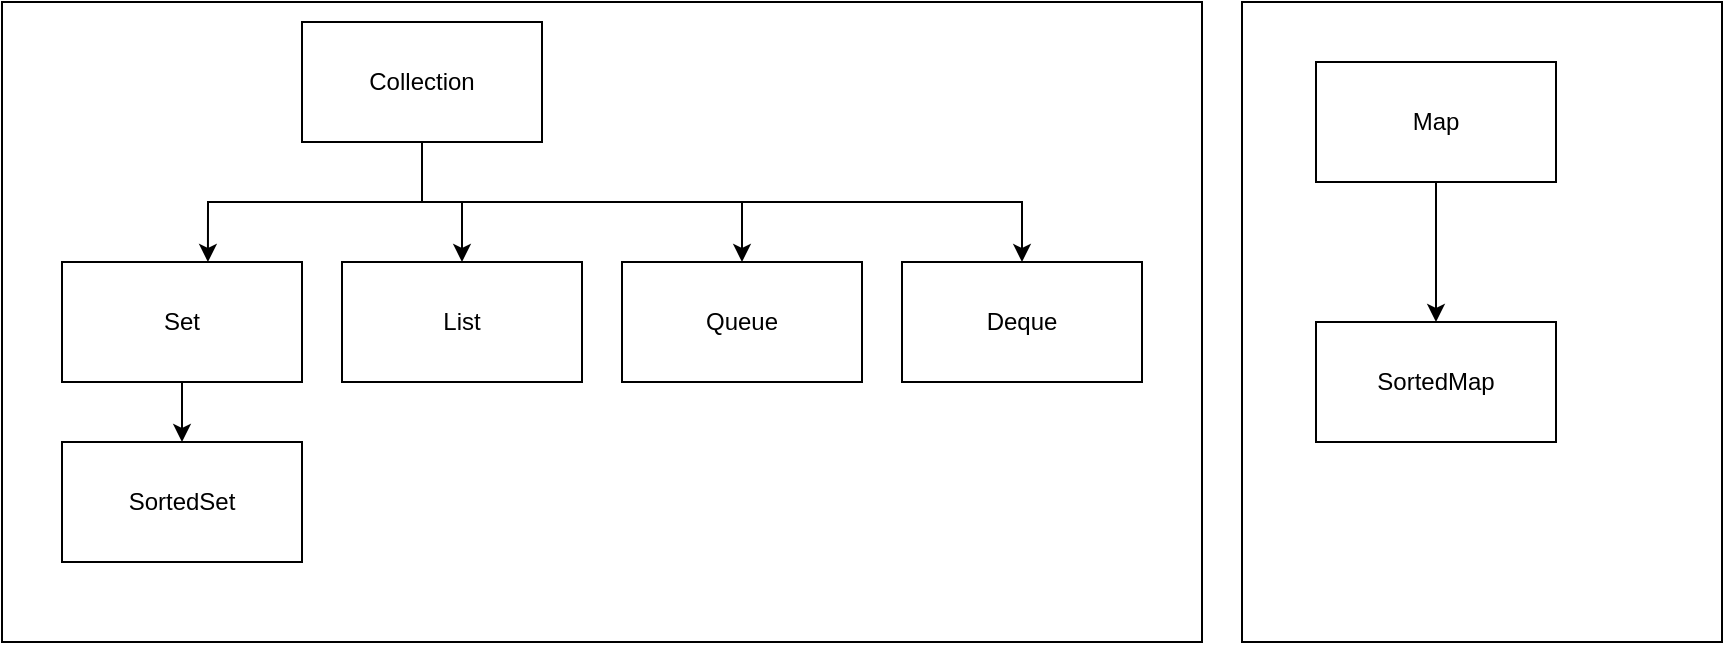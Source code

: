 <mxfile version="14.6.13" type="device"><diagram id="iX6iFHqSsQv0gG_wrqjf" name="Página-1"><mxGraphModel dx="852" dy="494" grid="1" gridSize="10" guides="1" tooltips="1" connect="1" arrows="1" fold="1" page="1" pageScale="1" pageWidth="827" pageHeight="1169" math="0" shadow="0"><root><mxCell id="0"/><mxCell id="1" parent="0"/><mxCell id="Io-1ACFxFTJBZMLjXq9q-18" value="" style="rounded=0;whiteSpace=wrap;html=1;" vertex="1" parent="1"><mxGeometry x="670" y="150" width="240" height="320" as="geometry"/></mxCell><mxCell id="Io-1ACFxFTJBZMLjXq9q-12" value="" style="rounded=0;whiteSpace=wrap;html=1;" vertex="1" parent="1"><mxGeometry x="50" y="150" width="600" height="320" as="geometry"/></mxCell><mxCell id="Io-1ACFxFTJBZMLjXq9q-3" style="edgeStyle=orthogonalEdgeStyle;rounded=0;orthogonalLoop=1;jettySize=auto;html=1;entryX=0.608;entryY=0;entryDx=0;entryDy=0;entryPerimeter=0;" edge="1" parent="1" source="Io-1ACFxFTJBZMLjXq9q-1" target="Io-1ACFxFTJBZMLjXq9q-2"><mxGeometry relative="1" as="geometry"/></mxCell><mxCell id="Io-1ACFxFTJBZMLjXq9q-7" style="edgeStyle=orthogonalEdgeStyle;rounded=0;orthogonalLoop=1;jettySize=auto;html=1;" edge="1" parent="1" source="Io-1ACFxFTJBZMLjXq9q-1" target="Io-1ACFxFTJBZMLjXq9q-6"><mxGeometry relative="1" as="geometry"/></mxCell><mxCell id="Io-1ACFxFTJBZMLjXq9q-9" style="edgeStyle=orthogonalEdgeStyle;rounded=0;orthogonalLoop=1;jettySize=auto;html=1;" edge="1" parent="1" source="Io-1ACFxFTJBZMLjXq9q-1" target="Io-1ACFxFTJBZMLjXq9q-8"><mxGeometry relative="1" as="geometry"><Array as="points"><mxPoint x="260" y="250"/><mxPoint x="420" y="250"/></Array></mxGeometry></mxCell><mxCell id="Io-1ACFxFTJBZMLjXq9q-11" style="edgeStyle=orthogonalEdgeStyle;rounded=0;orthogonalLoop=1;jettySize=auto;html=1;" edge="1" parent="1" source="Io-1ACFxFTJBZMLjXq9q-1" target="Io-1ACFxFTJBZMLjXq9q-10"><mxGeometry relative="1" as="geometry"><Array as="points"><mxPoint x="260" y="250"/><mxPoint x="560" y="250"/></Array></mxGeometry></mxCell><mxCell id="Io-1ACFxFTJBZMLjXq9q-1" value="Collection" style="rounded=0;whiteSpace=wrap;html=1;" vertex="1" parent="1"><mxGeometry x="200" y="160" width="120" height="60" as="geometry"/></mxCell><mxCell id="Io-1ACFxFTJBZMLjXq9q-5" style="edgeStyle=orthogonalEdgeStyle;rounded=0;orthogonalLoop=1;jettySize=auto;html=1;" edge="1" parent="1" source="Io-1ACFxFTJBZMLjXq9q-2" target="Io-1ACFxFTJBZMLjXq9q-4"><mxGeometry relative="1" as="geometry"/></mxCell><mxCell id="Io-1ACFxFTJBZMLjXq9q-2" value="Set" style="rounded=0;whiteSpace=wrap;html=1;" vertex="1" parent="1"><mxGeometry x="80" y="280" width="120" height="60" as="geometry"/></mxCell><mxCell id="Io-1ACFxFTJBZMLjXq9q-4" value="SortedSet" style="rounded=0;whiteSpace=wrap;html=1;" vertex="1" parent="1"><mxGeometry x="80" y="370" width="120" height="60" as="geometry"/></mxCell><mxCell id="Io-1ACFxFTJBZMLjXq9q-6" value="List" style="rounded=0;whiteSpace=wrap;html=1;" vertex="1" parent="1"><mxGeometry x="220" y="280" width="120" height="60" as="geometry"/></mxCell><mxCell id="Io-1ACFxFTJBZMLjXq9q-8" value="Queue" style="rounded=0;whiteSpace=wrap;html=1;" vertex="1" parent="1"><mxGeometry x="360" y="280" width="120" height="60" as="geometry"/></mxCell><mxCell id="Io-1ACFxFTJBZMLjXq9q-10" value="Deque" style="rounded=0;whiteSpace=wrap;html=1;" vertex="1" parent="1"><mxGeometry x="500" y="280" width="120" height="60" as="geometry"/></mxCell><mxCell id="Io-1ACFxFTJBZMLjXq9q-14" style="edgeStyle=orthogonalEdgeStyle;rounded=0;orthogonalLoop=1;jettySize=auto;html=1;entryX=0.5;entryY=0;entryDx=0;entryDy=0;" edge="1" parent="1" source="Io-1ACFxFTJBZMLjXq9q-13" target="Io-1ACFxFTJBZMLjXq9q-15"><mxGeometry relative="1" as="geometry"><mxPoint x="767" y="330" as="targetPoint"/></mxGeometry></mxCell><mxCell id="Io-1ACFxFTJBZMLjXq9q-13" value="Map" style="rounded=0;whiteSpace=wrap;html=1;" vertex="1" parent="1"><mxGeometry x="707" y="180" width="120" height="60" as="geometry"/></mxCell><mxCell id="Io-1ACFxFTJBZMLjXq9q-15" value="SortedMap" style="rounded=0;whiteSpace=wrap;html=1;" vertex="1" parent="1"><mxGeometry x="707" y="310" width="120" height="60" as="geometry"/></mxCell></root></mxGraphModel></diagram></mxfile>